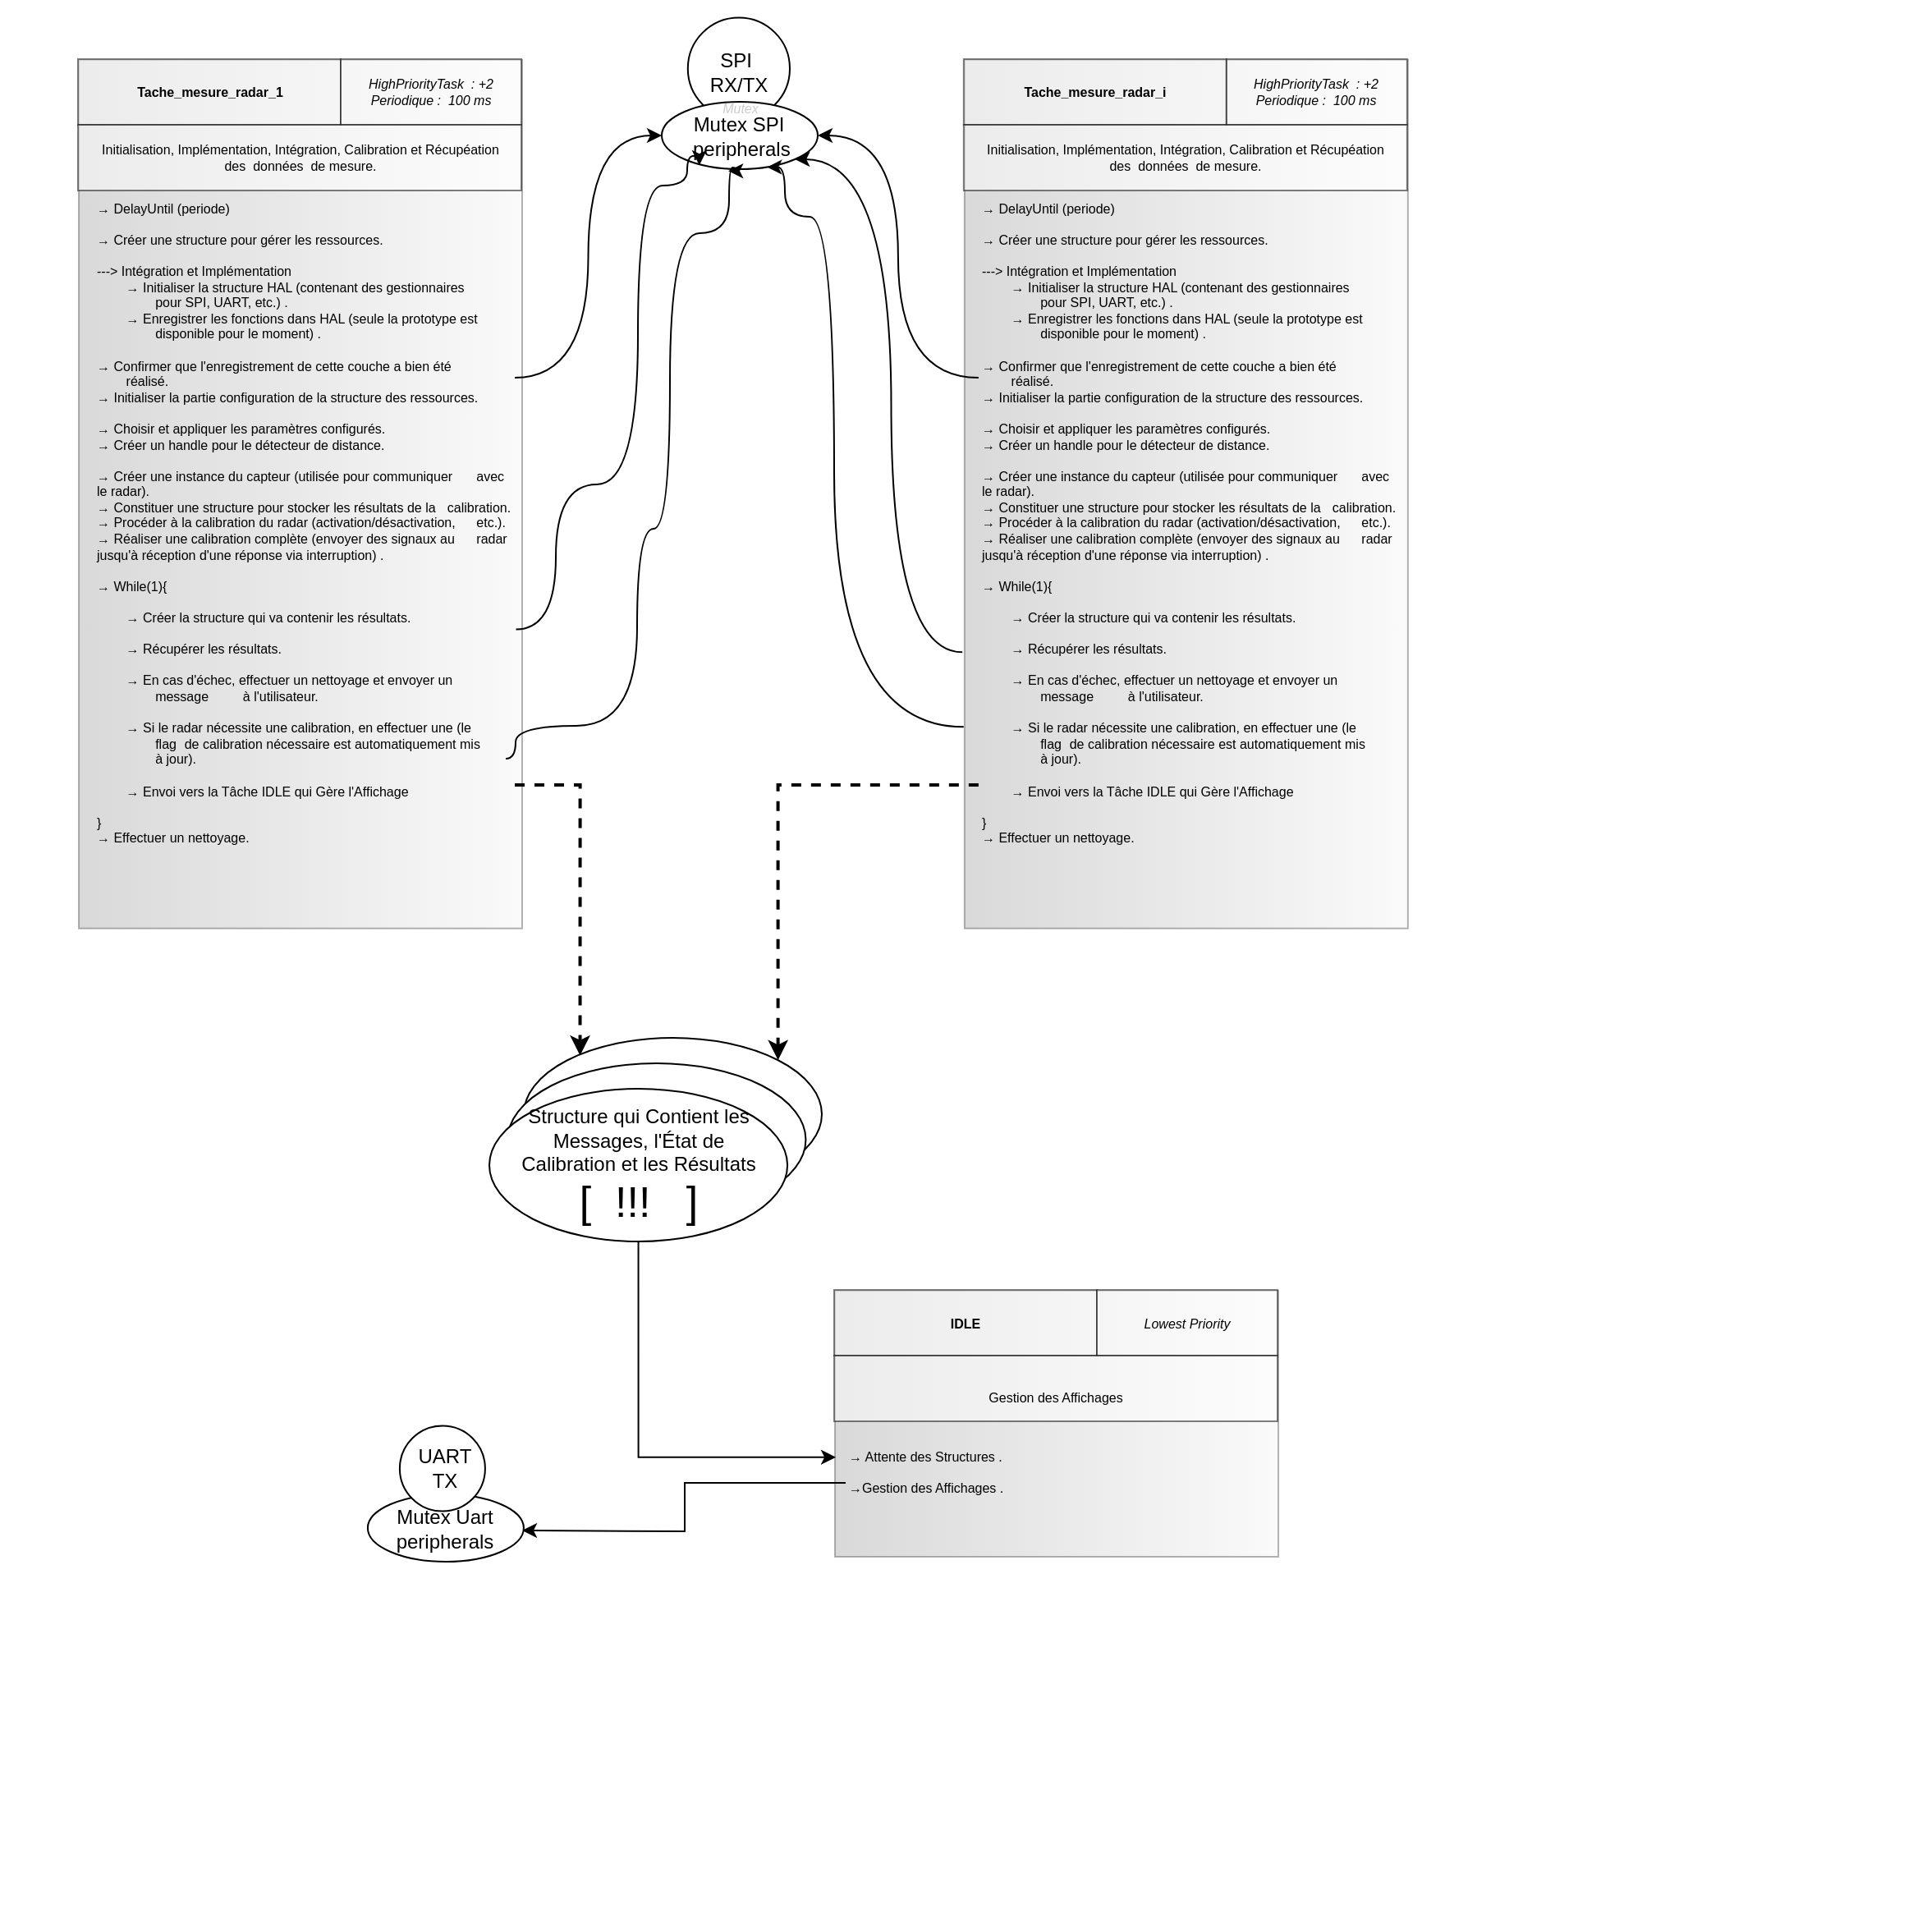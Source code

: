<mxfile version="24.7.5">
  <diagram name="Page-1" id="2NbImr3bmwWMpWcEoAiC">
    <mxGraphModel dx="1229" dy="648" grid="1" gridSize="10" guides="1" tooltips="1" connect="1" arrows="1" fold="1" page="1" pageScale="1" pageWidth="850" pageHeight="1100" math="0" shadow="0">
      <root>
        <mxCell id="0" />
        <mxCell id="1" parent="0" />
        <mxCell id="pB4lNLq1GXLPRWGLW8nv-1" value="" style="group;align=left;fontSize=8;fontColor=#000000;opacity=50;" vertex="1" connectable="0" parent="1">
          <mxGeometry x="262.5" y="134" width="1169" height="1139.5" as="geometry" />
        </mxCell>
        <mxCell id="pB4lNLq1GXLPRWGLW8nv-2" value="" style="rounded=0;whiteSpace=wrap;html=1;rotation=90;fontSize=8;opacity=50;fillColor=#f5f5f5;gradientColor=#b3b3b3;strokeColor=#666666;" vertex="1" parent="pB4lNLq1GXLPRWGLW8nv-1">
          <mxGeometry x="-81.93" y="129.93" width="528.87" height="270" as="geometry" />
        </mxCell>
        <mxCell id="pB4lNLq1GXLPRWGLW8nv-3" value="" style="rounded=0;whiteSpace=wrap;html=1;fontSize=8;fontColor=#000000;opacity=50;" vertex="1" parent="pB4lNLq1GXLPRWGLW8nv-1">
          <mxGeometry x="47" width="160" height="40" as="geometry" />
        </mxCell>
        <mxCell id="pB4lNLq1GXLPRWGLW8nv-4" value="" style="rounded=0;whiteSpace=wrap;html=1;fontSize=8;fontColor=#000000;opacity=50;" vertex="1" parent="pB4lNLq1GXLPRWGLW8nv-1">
          <mxGeometry x="207" width="110" height="40" as="geometry" />
        </mxCell>
        <mxCell id="pB4lNLq1GXLPRWGLW8nv-5" value="" style="rounded=0;whiteSpace=wrap;html=1;fontSize=8;fontColor=#000000;opacity=50;" vertex="1" parent="pB4lNLq1GXLPRWGLW8nv-1">
          <mxGeometry x="47" y="40" width="270" height="40" as="geometry" />
        </mxCell>
        <mxCell id="pB4lNLq1GXLPRWGLW8nv-6" value="Tache_mesure_radar_1" style="text;html=1;strokeColor=none;fillColor=none;align=center;verticalAlign=middle;whiteSpace=wrap;rounded=0;fontStyle=1;fontSize=8;fontColor=#000000;opacity=50;" vertex="1" parent="pB4lNLq1GXLPRWGLW8nv-1">
          <mxGeometry x="57" y="10" width="140" height="20" as="geometry" />
        </mxCell>
        <mxCell id="pB4lNLq1GXLPRWGLW8nv-7" value="Initialisation, Implémentation, Intégration, Calibration et Récupéation des&amp;nbsp; données&amp;nbsp; de mesure." style="text;html=1;strokeColor=none;fillColor=none;align=center;verticalAlign=middle;whiteSpace=wrap;rounded=0;fontSize=8;fontColor=#000000;opacity=50;" vertex="1" parent="pB4lNLq1GXLPRWGLW8nv-1">
          <mxGeometry x="57" y="50" width="250" height="20" as="geometry" />
        </mxCell>
        <mxCell id="pB4lNLq1GXLPRWGLW8nv-8" value="&lt;br&gt;&lt;div&gt;→ DelayUntil (periode)&lt;/div&gt;&lt;div&gt;&lt;br&gt;&lt;/div&gt;→ Créer une structure pour gérer les ressources.&amp;nbsp; &lt;br&gt;&lt;br&gt;---&amp;gt; Intégration et Implémentation&amp;nbsp;&amp;nbsp; &lt;br&gt;&lt;span style=&quot;white-space: pre;&quot;&gt;&#x9;&lt;/span&gt;→ Initialiser la structure HAL (contenant des gestionnaires &lt;span style=&quot;white-space: pre;&quot;&gt;&#x9;&lt;/span&gt;&lt;span style=&quot;white-space: pre;&quot;&gt;&#x9;&lt;/span&gt;pour SPI, UART, etc.) . &lt;br&gt;&lt;span style=&quot;white-space: pre;&quot;&gt;&#x9;&lt;/span&gt;→ Enregistrer les fonctions dans HAL (seule la prototype est &lt;span style=&quot;white-space: pre;&quot;&gt;&#x9;&lt;/span&gt;&lt;span style=&quot;white-space: pre;&quot;&gt;&#x9;&lt;/span&gt;disponible pour le moment) . &lt;br&gt;&lt;br&gt;→ Confirmer que l&#39;enregistrement de cette couche a bien été &lt;span style=&quot;white-space: pre;&quot;&gt;&#x9;&lt;/span&gt;réalisé.&lt;br&gt;→ Initialiser la partie configuration de la structure des ressources.&amp;nbsp; &lt;br&gt;&lt;br&gt;→ Choisir et appliquer les paramètres configurés.&amp;nbsp; &lt;br&gt;→ Créer un handle pour le détecteur de distance.&amp;nbsp; &lt;br&gt;&lt;br&gt;→ Créer une instance du capteur (utilisée pour communiquer &lt;span style=&quot;white-space: pre;&quot;&gt;&#x9;&lt;/span&gt;avec le radar).&amp;nbsp; &lt;br&gt;→ Constituer une structure pour stocker les résultats de la &lt;span style=&quot;white-space: pre;&quot;&gt;&#x9;&lt;/span&gt;calibration.&amp;nbsp; &lt;br&gt;→ Procéder à la calibration du radar (activation/désactivation, &lt;span style=&quot;white-space: pre;&quot;&gt;&#x9;&lt;/span&gt;etc.).&amp;nbsp; &lt;br&gt;&lt;div&gt;→ Réaliser une calibration complète (envoyer des signaux au &lt;span style=&quot;white-space: pre;&quot;&gt;&#x9;&lt;/span&gt;radar jusqu&#39;à réception d&#39;une réponse via interruption) .&amp;nbsp;&lt;/div&gt;&lt;div&gt;&lt;br&gt;&lt;/div&gt;&lt;div&gt;→ While(1){&lt;br&gt;&lt;div&gt;&lt;br&gt;&lt;/div&gt;&lt;span style=&quot;white-space: pre;&quot;&gt;&#x9;&lt;/span&gt;→ Créer la structure qui va contenir les résultats.&lt;br&gt;&lt;br&gt;&lt;span style=&quot;white-space: pre;&quot;&gt;&#x9;&lt;/span&gt;→ Récupérer les résultats.&lt;br&gt;&lt;br&gt;&lt;span style=&quot;white-space: pre;&quot;&gt;&#x9;&lt;/span&gt;→ En cas d&#39;échec, effectuer un nettoyage et envoyer un &lt;span style=&quot;white-space: pre;&quot;&gt;&#x9;&lt;/span&gt;&lt;span style=&quot;white-space: pre;&quot;&gt;&#x9;&lt;/span&gt;message &lt;span style=&quot;white-space: pre;&quot;&gt;&#x9;&lt;/span&gt;à l&#39;utilisateur.&lt;br&gt;&lt;br&gt;&lt;span style=&quot;white-space: pre;&quot;&gt;&#x9;&lt;/span&gt;→ Si le radar nécessite une calibration, en effectuer une (le &lt;span style=&quot;white-space: pre;&quot;&gt;&#x9;&lt;/span&gt;&lt;span style=&quot;white-space: pre;&quot;&gt;&#x9;&lt;/span&gt;flag &lt;span style=&quot;white-space: pre;&quot;&gt;&#x9;&lt;/span&gt;de calibration nécessaire est automatiquement mis &lt;span style=&quot;white-space: pre;&quot;&gt;&#x9;&lt;/span&gt;&lt;span style=&quot;white-space: pre;&quot;&gt;&#x9;&lt;/span&gt;à jour).&lt;br&gt;&lt;br&gt;&lt;span style=&quot;white-space: pre;&quot;&gt;&#x9;&lt;/span&gt;→ Envoi vers la Tâche IDLE qui Gère l&#39;Affichage&lt;/div&gt;&lt;div&gt;&lt;br&gt;&lt;/div&gt;&lt;div&gt;}&lt;br&gt;&lt;/div&gt;&lt;div&gt;→ Effectuer un nettoyage. &lt;br&gt;&lt;/div&gt;&lt;div&gt;&lt;br&gt;&lt;/div&gt;" style="text;html=1;strokeColor=none;fillColor=none;align=left;verticalAlign=top;whiteSpace=wrap;rounded=0;fontSize=8;fontColor=#000000;opacity=50;" vertex="1" parent="pB4lNLq1GXLPRWGLW8nv-1">
          <mxGeometry x="56" y="70" width="257" height="496" as="geometry" />
        </mxCell>
        <mxCell id="pB4lNLq1GXLPRWGLW8nv-9" value="&lt;div&gt;HighPriorityTask&amp;nbsp; : +2&lt;/div&gt;&lt;div&gt;Periodique :&amp;nbsp; 100 ms &lt;br&gt;&lt;/div&gt;" style="text;html=1;strokeColor=none;fillColor=none;align=center;verticalAlign=middle;whiteSpace=wrap;rounded=0;fontStyle=2;fontSize=8;fontColor=#000000;opacity=50;" vertex="1" parent="pB4lNLq1GXLPRWGLW8nv-1">
          <mxGeometry x="219.5" y="10" width="85" height="20" as="geometry" />
        </mxCell>
        <mxCell id="pB4lNLq1GXLPRWGLW8nv-48" value="" style="rounded=0;whiteSpace=wrap;html=1;rotation=90;fontSize=8;opacity=50;fillColor=#f5f5f5;gradientColor=#b3b3b3;strokeColor=#666666;" vertex="1" parent="pB4lNLq1GXLPRWGLW8nv-1">
          <mxGeometry x="457.5" y="129.93" width="528.87" height="270" as="geometry" />
        </mxCell>
        <mxCell id="pB4lNLq1GXLPRWGLW8nv-49" value="" style="rounded=0;whiteSpace=wrap;html=1;fontSize=8;fontColor=#000000;opacity=50;" vertex="1" parent="pB4lNLq1GXLPRWGLW8nv-1">
          <mxGeometry x="586.43" width="160" height="40" as="geometry" />
        </mxCell>
        <mxCell id="pB4lNLq1GXLPRWGLW8nv-50" value="" style="rounded=0;whiteSpace=wrap;html=1;fontSize=8;fontColor=#000000;opacity=50;" vertex="1" parent="pB4lNLq1GXLPRWGLW8nv-1">
          <mxGeometry x="746.43" width="110" height="40" as="geometry" />
        </mxCell>
        <mxCell id="pB4lNLq1GXLPRWGLW8nv-51" value="" style="rounded=0;whiteSpace=wrap;html=1;fontSize=8;fontColor=#000000;opacity=50;" vertex="1" parent="pB4lNLq1GXLPRWGLW8nv-1">
          <mxGeometry x="586.43" y="40" width="270" height="40" as="geometry" />
        </mxCell>
        <mxCell id="pB4lNLq1GXLPRWGLW8nv-52" value="Tache_mesure_radar_i" style="text;html=1;strokeColor=none;fillColor=none;align=center;verticalAlign=middle;whiteSpace=wrap;rounded=0;fontStyle=1;fontSize=8;fontColor=#000000;opacity=50;" vertex="1" parent="pB4lNLq1GXLPRWGLW8nv-1">
          <mxGeometry x="596.43" y="10" width="140" height="20" as="geometry" />
        </mxCell>
        <mxCell id="pB4lNLq1GXLPRWGLW8nv-53" value="Initialisation, Implémentation, Intégration, Calibration et Récupéation des&amp;nbsp; données&amp;nbsp; de mesure." style="text;html=1;strokeColor=none;fillColor=none;align=center;verticalAlign=middle;whiteSpace=wrap;rounded=0;fontSize=8;fontColor=#000000;opacity=50;" vertex="1" parent="pB4lNLq1GXLPRWGLW8nv-1">
          <mxGeometry x="596.43" y="50" width="250" height="20" as="geometry" />
        </mxCell>
        <mxCell id="pB4lNLq1GXLPRWGLW8nv-69" style="edgeStyle=orthogonalEdgeStyle;rounded=0;orthogonalLoop=1;jettySize=auto;html=1;exitX=0;exitY=0.75;exitDx=0;exitDy=0;entryX=1;entryY=0;entryDx=0;entryDy=0;dashed=1;strokeWidth=2;" edge="1" parent="pB4lNLq1GXLPRWGLW8nv-1" source="pB4lNLq1GXLPRWGLW8nv-54" target="pB4lNLq1GXLPRWGLW8nv-62">
          <mxGeometry relative="1" as="geometry" />
        </mxCell>
        <mxCell id="pB4lNLq1GXLPRWGLW8nv-54" value="&lt;br&gt;&lt;div&gt;→ DelayUntil (periode)&lt;/div&gt;&lt;div&gt;&lt;br&gt;&lt;/div&gt;→ Créer une structure pour gérer les ressources.&amp;nbsp; &lt;br&gt;&lt;br&gt;---&amp;gt; Intégration et Implémentation&amp;nbsp;&amp;nbsp; &lt;br&gt;&lt;span style=&quot;white-space: pre;&quot;&gt;&#x9;&lt;/span&gt;→ Initialiser la structure HAL (contenant des gestionnaires &lt;span style=&quot;white-space: pre;&quot;&gt;&#x9;&lt;/span&gt;&lt;span style=&quot;white-space: pre;&quot;&gt;&#x9;&lt;/span&gt;pour SPI, UART, etc.) . &lt;br&gt;&lt;span style=&quot;white-space: pre;&quot;&gt;&#x9;&lt;/span&gt;→ Enregistrer les fonctions dans HAL (seule la prototype est &lt;span style=&quot;white-space: pre;&quot;&gt;&#x9;&lt;/span&gt;&lt;span style=&quot;white-space: pre;&quot;&gt;&#x9;&lt;/span&gt;disponible pour le moment) . &lt;br&gt;&lt;br&gt;→ Confirmer que l&#39;enregistrement de cette couche a bien été &lt;span style=&quot;white-space: pre;&quot;&gt;&#x9;&lt;/span&gt;réalisé.&lt;br&gt;→ Initialiser la partie configuration de la structure des ressources.&amp;nbsp; &lt;br&gt;&lt;br&gt;→ Choisir et appliquer les paramètres configurés.&amp;nbsp; &lt;br&gt;→ Créer un handle pour le détecteur de distance.&amp;nbsp; &lt;br&gt;&lt;br&gt;→ Créer une instance du capteur (utilisée pour communiquer &lt;span style=&quot;white-space: pre;&quot;&gt;&#x9;&lt;/span&gt;avec le radar).&amp;nbsp; &lt;br&gt;→ Constituer une structure pour stocker les résultats de la &lt;span style=&quot;white-space: pre;&quot;&gt;&#x9;&lt;/span&gt;calibration.&amp;nbsp; &lt;br&gt;→ Procéder à la calibration du radar (activation/désactivation, &lt;span style=&quot;white-space: pre;&quot;&gt;&#x9;&lt;/span&gt;etc.).&amp;nbsp; &lt;br&gt;&lt;div&gt;→ Réaliser une calibration complète (envoyer des signaux au &lt;span style=&quot;white-space: pre;&quot;&gt;&#x9;&lt;/span&gt;radar jusqu&#39;à réception d&#39;une réponse via interruption) .&amp;nbsp;&lt;/div&gt;&lt;div&gt;&lt;br&gt;&lt;/div&gt;&lt;div&gt;→ While(1){&lt;br&gt;&lt;div&gt;&lt;br&gt;&lt;/div&gt;&lt;span style=&quot;white-space: pre;&quot;&gt;&#x9;&lt;/span&gt;→ Créer la structure qui va contenir les résultats.&lt;br&gt;&lt;br&gt;&lt;span style=&quot;white-space: pre;&quot;&gt;&#x9;&lt;/span&gt;→ Récupérer les résultats.&lt;br&gt;&lt;br&gt;&lt;span style=&quot;white-space: pre;&quot;&gt;&#x9;&lt;/span&gt;→ En cas d&#39;échec, effectuer un nettoyage et envoyer un &lt;span style=&quot;white-space: pre;&quot;&gt;&#x9;&lt;/span&gt;&lt;span style=&quot;white-space: pre;&quot;&gt;&#x9;&lt;/span&gt;message &lt;span style=&quot;white-space: pre;&quot;&gt;&#x9;&lt;/span&gt;à l&#39;utilisateur.&lt;br&gt;&lt;br&gt;&lt;span style=&quot;white-space: pre;&quot;&gt;&#x9;&lt;/span&gt;→ Si le radar nécessite une calibration, en effectuer une (le &lt;span style=&quot;white-space: pre;&quot;&gt;&#x9;&lt;/span&gt;&lt;span style=&quot;white-space: pre;&quot;&gt;&#x9;&lt;/span&gt;flag &lt;span style=&quot;white-space: pre;&quot;&gt;&#x9;&lt;/span&gt;de calibration nécessaire est automatiquement mis &lt;span style=&quot;white-space: pre;&quot;&gt;&#x9;&lt;/span&gt;&lt;span style=&quot;white-space: pre;&quot;&gt;&#x9;&lt;/span&gt;à jour).&lt;br&gt;&lt;br&gt;&lt;span style=&quot;white-space: pre;&quot;&gt;&#x9;&lt;/span&gt;→ Envoi vers la Tâche IDLE qui Gère l&#39;Affichage&lt;/div&gt;&lt;div&gt;&lt;br&gt;&lt;/div&gt;&lt;div&gt;}&lt;br&gt;&lt;/div&gt;&lt;div&gt;→ Effectuer un nettoyage. &lt;br&gt;&lt;/div&gt;&lt;div&gt;&lt;br&gt;&lt;/div&gt;" style="text;html=1;strokeColor=none;fillColor=none;align=left;verticalAlign=top;whiteSpace=wrap;rounded=0;fontSize=8;fontColor=#000000;opacity=50;" vertex="1" parent="pB4lNLq1GXLPRWGLW8nv-1">
          <mxGeometry x="595.43" y="70" width="257" height="496" as="geometry" />
        </mxCell>
        <mxCell id="pB4lNLq1GXLPRWGLW8nv-55" value="&lt;div&gt;HighPriorityTask&amp;nbsp; : +2&lt;/div&gt;&lt;div&gt;Periodique :&amp;nbsp; 100 ms &lt;br&gt;&lt;/div&gt;" style="text;html=1;strokeColor=none;fillColor=none;align=center;verticalAlign=middle;whiteSpace=wrap;rounded=0;fontStyle=2;fontSize=8;fontColor=#000000;opacity=50;" vertex="1" parent="pB4lNLq1GXLPRWGLW8nv-1">
          <mxGeometry x="758.93" y="10" width="85" height="20" as="geometry" />
        </mxCell>
        <mxCell id="pB4lNLq1GXLPRWGLW8nv-60" value="" style="group" vertex="1" connectable="0" parent="pB4lNLq1GXLPRWGLW8nv-1">
          <mxGeometry x="297.5" y="596" width="202.5" height="124" as="geometry" />
        </mxCell>
        <mxCell id="pB4lNLq1GXLPRWGLW8nv-61" value="" style="group" vertex="1" connectable="0" parent="pB4lNLq1GXLPRWGLW8nv-60">
          <mxGeometry x="20.948" width="181.552" height="93" as="geometry" />
        </mxCell>
        <mxCell id="pB4lNLq1GXLPRWGLW8nv-62" value="" style="ellipse;whiteSpace=wrap;html=1;align=left;" vertex="1" parent="pB4lNLq1GXLPRWGLW8nv-61">
          <mxGeometry width="181.552" height="93" as="geometry" />
        </mxCell>
        <mxCell id="pB4lNLq1GXLPRWGLW8nv-63" value="" style="group" vertex="1" connectable="0" parent="pB4lNLq1GXLPRWGLW8nv-60">
          <mxGeometry x="11.172" y="15.5" width="181.552" height="93" as="geometry" />
        </mxCell>
        <mxCell id="pB4lNLq1GXLPRWGLW8nv-64" value="" style="ellipse;whiteSpace=wrap;html=1;align=left;" vertex="1" parent="pB4lNLq1GXLPRWGLW8nv-63">
          <mxGeometry width="181.552" height="93" as="geometry" />
        </mxCell>
        <mxCell id="pB4lNLq1GXLPRWGLW8nv-65" value="" style="group" vertex="1" connectable="0" parent="pB4lNLq1GXLPRWGLW8nv-60">
          <mxGeometry y="31.0" width="181.552" height="93" as="geometry" />
        </mxCell>
        <mxCell id="pB4lNLq1GXLPRWGLW8nv-66" value="" style="ellipse;whiteSpace=wrap;html=1;align=left;" vertex="1" parent="pB4lNLq1GXLPRWGLW8nv-65">
          <mxGeometry width="181.552" height="93" as="geometry" />
        </mxCell>
        <mxCell id="pB4lNLq1GXLPRWGLW8nv-67" value="&lt;div&gt;Structure qui Contient les Messages, l&#39;État de Calibration et les Résultats&lt;/div&gt;&lt;div&gt;&lt;font style=&quot;font-size: 26px;&quot;&gt;[&amp;nbsp; !!!&amp;nbsp;&amp;nbsp; ]&lt;/font&gt;&lt;/div&gt;" style="text;html=1;strokeColor=none;fillColor=none;align=center;verticalAlign=middle;whiteSpace=wrap;rounded=0;" vertex="1" parent="pB4lNLq1GXLPRWGLW8nv-65">
          <mxGeometry x="13.966" y="31.0" width="153.621" height="31.0" as="geometry" />
        </mxCell>
        <mxCell id="pB4lNLq1GXLPRWGLW8nv-68" style="edgeStyle=orthogonalEdgeStyle;rounded=0;orthogonalLoop=1;jettySize=auto;html=1;exitX=1;exitY=0.75;exitDx=0;exitDy=0;entryX=0.189;entryY=0.116;entryDx=0;entryDy=0;entryPerimeter=0;dashed=1;strokeWidth=2;" edge="1" parent="pB4lNLq1GXLPRWGLW8nv-1" source="pB4lNLq1GXLPRWGLW8nv-8" target="pB4lNLq1GXLPRWGLW8nv-62">
          <mxGeometry relative="1" as="geometry" />
        </mxCell>
        <mxCell id="pB4lNLq1GXLPRWGLW8nv-12" value="" style="rounded=0;whiteSpace=wrap;html=1;rotation=90;fontSize=8;opacity=50;fillColor=#f5f5f5;strokeColor=#666666;gradientColor=#b3b3b3;" vertex="1" parent="pB4lNLq1GXLPRWGLW8nv-1">
          <mxGeometry x="562" y="696" width="162" height="270" as="geometry" />
        </mxCell>
        <mxCell id="pB4lNLq1GXLPRWGLW8nv-13" value="" style="rounded=0;whiteSpace=wrap;html=1;fontSize=8;fontColor=#000000;opacity=50;" vertex="1" parent="pB4lNLq1GXLPRWGLW8nv-1">
          <mxGeometry x="507.5" y="749.5" width="160" height="40" as="geometry" />
        </mxCell>
        <mxCell id="pB4lNLq1GXLPRWGLW8nv-14" value="" style="rounded=0;whiteSpace=wrap;html=1;fontSize=8;fontColor=#000000;opacity=50;" vertex="1" parent="pB4lNLq1GXLPRWGLW8nv-1">
          <mxGeometry x="667.5" y="749.5" width="110" height="40" as="geometry" />
        </mxCell>
        <mxCell id="pB4lNLq1GXLPRWGLW8nv-15" value="" style="rounded=0;whiteSpace=wrap;html=1;fontSize=8;fontColor=#000000;opacity=50;" vertex="1" parent="pB4lNLq1GXLPRWGLW8nv-1">
          <mxGeometry x="507.5" y="789.5" width="270" height="40" as="geometry" />
        </mxCell>
        <mxCell id="pB4lNLq1GXLPRWGLW8nv-16" value="IDLE" style="text;html=1;strokeColor=none;fillColor=none;align=center;verticalAlign=middle;whiteSpace=wrap;rounded=0;fontStyle=1;fontSize=8;fontColor=#000000;opacity=50;" vertex="1" parent="pB4lNLq1GXLPRWGLW8nv-1">
          <mxGeometry x="517.5" y="759.5" width="140" height="20" as="geometry" />
        </mxCell>
        <mxCell id="pB4lNLq1GXLPRWGLW8nv-17" value="Lowest Priority" style="text;html=1;strokeColor=none;fillColor=none;align=center;verticalAlign=middle;whiteSpace=wrap;rounded=0;fontStyle=2;fontSize=8;fontColor=#000000;opacity=50;" vertex="1" parent="pB4lNLq1GXLPRWGLW8nv-1">
          <mxGeometry x="677.5" y="759.5" width="90" height="20" as="geometry" />
        </mxCell>
        <mxCell id="pB4lNLq1GXLPRWGLW8nv-18" value="&lt;br&gt;Gestion des Affichages " style="text;html=1;strokeColor=none;fillColor=none;align=center;verticalAlign=middle;whiteSpace=wrap;rounded=0;fontSize=8;fontColor=#000000;opacity=50;" vertex="1" parent="pB4lNLq1GXLPRWGLW8nv-1">
          <mxGeometry x="517.5" y="799.5" width="250" height="20" as="geometry" />
        </mxCell>
        <mxCell id="pB4lNLq1GXLPRWGLW8nv-70" style="edgeStyle=orthogonalEdgeStyle;rounded=0;orthogonalLoop=1;jettySize=auto;html=1;exitX=0.5;exitY=1;exitDx=0;exitDy=0;entryX=0.626;entryY=0.998;entryDx=0;entryDy=0;entryPerimeter=0;" edge="1" parent="pB4lNLq1GXLPRWGLW8nv-1" source="pB4lNLq1GXLPRWGLW8nv-66" target="pB4lNLq1GXLPRWGLW8nv-12">
          <mxGeometry relative="1" as="geometry" />
        </mxCell>
        <mxCell id="pB4lNLq1GXLPRWGLW8nv-11" value="" style="group;align=left;fontSize=8;fontColor=#000000;opacity=50;" vertex="1" connectable="0" parent="pB4lNLq1GXLPRWGLW8nv-1">
          <mxGeometry x="457.5" y="749.5" width="362" height="350" as="geometry" />
        </mxCell>
        <mxCell id="pB4lNLq1GXLPRWGLW8nv-72" style="edgeStyle=orthogonalEdgeStyle;rounded=0;orthogonalLoop=1;jettySize=auto;html=1;exitX=0;exitY=0.25;exitDx=0;exitDy=0;" edge="1" parent="pB4lNLq1GXLPRWGLW8nv-11" source="pB4lNLq1GXLPRWGLW8nv-19">
          <mxGeometry relative="1" as="geometry">
            <mxPoint x="-140" y="146.5" as="targetPoint" />
          </mxGeometry>
        </mxCell>
        <mxCell id="pB4lNLq1GXLPRWGLW8nv-19" value="&lt;div&gt;→ Attente des Structures .&lt;/div&gt;&lt;div&gt;&lt;br&gt;&lt;/div&gt;&lt;div&gt;→Gestion des Affichages .&lt;br&gt;&lt;div&gt;&lt;br&gt;&lt;br&gt;&lt;/div&gt;&lt;/div&gt;" style="text;html=1;strokeColor=none;fillColor=none;align=left;verticalAlign=top;whiteSpace=wrap;rounded=0;fontSize=8;fontColor=#000000;opacity=50;" vertex="1" parent="pB4lNLq1GXLPRWGLW8nv-11">
          <mxGeometry x="57" y="90" width="250" height="110" as="geometry" />
        </mxCell>
        <mxCell id="pB4lNLq1GXLPRWGLW8nv-20" value="" style="group" vertex="1" connectable="0" parent="1">
          <mxGeometry x="671" y="98" width="72" height="78" as="geometry" />
        </mxCell>
        <mxCell id="pB4lNLq1GXLPRWGLW8nv-21" value="" style="ellipse;whiteSpace=wrap;html=1;aspect=fixed;align=left;" vertex="1" parent="pB4lNLq1GXLPRWGLW8nv-20">
          <mxGeometry x="9.9" y="10.725" width="62.1" height="62.1" as="geometry" />
        </mxCell>
        <mxCell id="pB4lNLq1GXLPRWGLW8nv-22" value="SPI&amp;nbsp; RX/TX " style="text;html=1;strokeColor=none;fillColor=none;align=center;verticalAlign=middle;whiteSpace=wrap;rounded=0;" vertex="1" parent="pB4lNLq1GXLPRWGLW8nv-20">
          <mxGeometry x="13.95" y="24.863" width="54" height="39" as="geometry" />
        </mxCell>
        <mxCell id="pB4lNLq1GXLPRWGLW8nv-23" value="" style="group" vertex="1" connectable="0" parent="1">
          <mxGeometry x="485.95" y="1008" width="95" height="41" as="geometry" />
        </mxCell>
        <mxCell id="pB4lNLq1GXLPRWGLW8nv-24" value="" style="group" vertex="1" connectable="0" parent="pB4lNLq1GXLPRWGLW8nv-23">
          <mxGeometry width="95" height="41" as="geometry" />
        </mxCell>
        <mxCell id="pB4lNLq1GXLPRWGLW8nv-25" value="" style="ellipse;whiteSpace=wrap;html=1;align=left;" vertex="1" parent="pB4lNLq1GXLPRWGLW8nv-24">
          <mxGeometry width="95" height="41" as="geometry" />
        </mxCell>
        <mxCell id="pB4lNLq1GXLPRWGLW8nv-26" value="Mutex Uart peripherals " style="text;html=1;strokeColor=none;fillColor=none;align=center;verticalAlign=middle;whiteSpace=wrap;rounded=0;" vertex="1" parent="pB4lNLq1GXLPRWGLW8nv-24">
          <mxGeometry x="7.308" y="13.667" width="80.385" height="13.667" as="geometry" />
        </mxCell>
        <mxCell id="pB4lNLq1GXLPRWGLW8nv-27" value="&lt;font style=&quot;font-size: 8px&quot; color=&quot;#cccccc&quot;&gt;&lt;i&gt;Mutex&lt;/i&gt;&lt;/font&gt;" style="text;html=1;strokeColor=none;fillColor=none;align=center;verticalAlign=middle;whiteSpace=wrap;rounded=0;dropTarget=0;connectable=0;" vertex="1" parent="pB4lNLq1GXLPRWGLW8nv-24">
          <mxGeometry x="25.577" y="-3.417" width="43.846" height="13.667" as="geometry" />
        </mxCell>
        <mxCell id="pB4lNLq1GXLPRWGLW8nv-28" value="" style="group" vertex="1" connectable="0" parent="pB4lNLq1GXLPRWGLW8nv-24">
          <mxGeometry x="19.5" y="-41.75" width="56" height="52" as="geometry" />
        </mxCell>
        <mxCell id="pB4lNLq1GXLPRWGLW8nv-29" value="" style="ellipse;whiteSpace=wrap;html=1;aspect=fixed;align=left;" vertex="1" parent="pB4lNLq1GXLPRWGLW8nv-28">
          <mxGeometry width="52" height="52" as="geometry" />
        </mxCell>
        <mxCell id="pB4lNLq1GXLPRWGLW8nv-30" value="&lt;div&gt;UART&lt;/div&gt;&lt;div&gt;TX&lt;br&gt;&lt;/div&gt;" style="text;html=1;strokeColor=none;fillColor=none;align=center;verticalAlign=middle;whiteSpace=wrap;rounded=0;" vertex="1" parent="pB4lNLq1GXLPRWGLW8nv-28">
          <mxGeometry x="7" y="13" width="42" height="26" as="geometry" />
        </mxCell>
        <mxCell id="pB4lNLq1GXLPRWGLW8nv-31" value="" style="group" vertex="1" connectable="0" parent="1">
          <mxGeometry x="665" y="160" width="95" height="41" as="geometry" />
        </mxCell>
        <mxCell id="pB4lNLq1GXLPRWGLW8nv-32" value="" style="group" vertex="1" connectable="0" parent="pB4lNLq1GXLPRWGLW8nv-31">
          <mxGeometry width="95" height="41" as="geometry" />
        </mxCell>
        <mxCell id="pB4lNLq1GXLPRWGLW8nv-33" value="" style="ellipse;whiteSpace=wrap;html=1;align=left;" vertex="1" parent="pB4lNLq1GXLPRWGLW8nv-32">
          <mxGeometry width="95" height="41" as="geometry" />
        </mxCell>
        <mxCell id="pB4lNLq1GXLPRWGLW8nv-34" value="&lt;div&gt;Mutex SPI&lt;/div&gt;&lt;div&gt;&amp;nbsp;peripherals &lt;/div&gt;" style="text;html=1;strokeColor=none;fillColor=none;align=center;verticalAlign=middle;whiteSpace=wrap;rounded=0;" vertex="1" parent="pB4lNLq1GXLPRWGLW8nv-32">
          <mxGeometry x="7.308" y="13.667" width="80.385" height="13.667" as="geometry" />
        </mxCell>
        <mxCell id="pB4lNLq1GXLPRWGLW8nv-35" value="&lt;font style=&quot;font-size: 8px&quot; color=&quot;#cccccc&quot;&gt;&lt;i&gt;Mutex&lt;/i&gt;&lt;/font&gt;" style="text;html=1;strokeColor=none;fillColor=none;align=center;verticalAlign=middle;whiteSpace=wrap;rounded=0;dropTarget=0;connectable=0;" vertex="1" parent="pB4lNLq1GXLPRWGLW8nv-32">
          <mxGeometry x="25.577" y="-3.417" width="43.846" height="13.667" as="geometry" />
        </mxCell>
        <mxCell id="pB4lNLq1GXLPRWGLW8nv-36" style="edgeStyle=orthogonalEdgeStyle;rounded=0;orthogonalLoop=1;jettySize=auto;html=1;exitX=1;exitY=0.25;exitDx=0;exitDy=0;entryX=0;entryY=0.5;entryDx=0;entryDy=0;curved=1;" edge="1" parent="1" source="pB4lNLq1GXLPRWGLW8nv-8" target="pB4lNLq1GXLPRWGLW8nv-33">
          <mxGeometry relative="1" as="geometry" />
        </mxCell>
        <mxCell id="pB4lNLq1GXLPRWGLW8nv-40" style="edgeStyle=orthogonalEdgeStyle;rounded=0;orthogonalLoop=1;jettySize=auto;html=1;curved=1;entryX=0.427;entryY=1.027;entryDx=0;entryDy=0;entryPerimeter=0;" edge="1" parent="1" target="pB4lNLq1GXLPRWGLW8nv-33">
          <mxGeometry relative="1" as="geometry">
            <mxPoint x="707.478" y="207.913" as="targetPoint" />
            <Array as="points">
              <mxPoint x="576" y="560" />
              <mxPoint x="576" y="540" />
              <mxPoint x="650" y="540" />
              <mxPoint x="650" y="420" />
              <mxPoint x="670" y="420" />
              <mxPoint x="670" y="240" />
              <mxPoint x="706" y="240" />
              <mxPoint x="706" y="200" />
              <mxPoint x="710" y="200" />
              <mxPoint x="710" y="202" />
            </Array>
            <mxPoint x="570" y="560" as="sourcePoint" />
          </mxGeometry>
        </mxCell>
        <mxCell id="pB4lNLq1GXLPRWGLW8nv-57" style="edgeStyle=orthogonalEdgeStyle;rounded=0;orthogonalLoop=1;jettySize=auto;html=1;exitX=0;exitY=0.25;exitDx=0;exitDy=0;entryX=1;entryY=0.5;entryDx=0;entryDy=0;curved=1;" edge="1" parent="1" source="pB4lNLq1GXLPRWGLW8nv-54" target="pB4lNLq1GXLPRWGLW8nv-33">
          <mxGeometry relative="1" as="geometry" />
        </mxCell>
        <mxCell id="pB4lNLq1GXLPRWGLW8nv-58" style="edgeStyle=orthogonalEdgeStyle;rounded=0;orthogonalLoop=1;jettySize=auto;html=1;exitX=0.682;exitY=1.005;exitDx=0;exitDy=0;entryX=1;entryY=1;entryDx=0;entryDy=0;curved=1;exitPerimeter=0;" edge="1" parent="1" source="pB4lNLq1GXLPRWGLW8nv-48" target="pB4lNLq1GXLPRWGLW8nv-33">
          <mxGeometry relative="1" as="geometry" />
        </mxCell>
        <mxCell id="pB4lNLq1GXLPRWGLW8nv-59" style="edgeStyle=orthogonalEdgeStyle;rounded=0;orthogonalLoop=1;jettySize=auto;html=1;exitX=0.768;exitY=1.002;exitDx=0;exitDy=0;entryX=0.675;entryY=0.97;entryDx=0;entryDy=0;curved=1;exitPerimeter=0;entryPerimeter=0;" edge="1" parent="1" source="pB4lNLq1GXLPRWGLW8nv-48" target="pB4lNLq1GXLPRWGLW8nv-33">
          <mxGeometry relative="1" as="geometry">
            <Array as="points">
              <mxPoint x="770" y="541" />
              <mxPoint x="770" y="230" />
              <mxPoint x="740" y="230" />
              <mxPoint x="740" y="200" />
            </Array>
          </mxGeometry>
        </mxCell>
        <mxCell id="pB4lNLq1GXLPRWGLW8nv-10" style="edgeStyle=orthogonalEdgeStyle;rounded=0;orthogonalLoop=1;jettySize=auto;html=1;exitX=1.003;exitY=0.559;exitDx=0;exitDy=0;entryX=0.241;entryY=0.941;entryDx=0;entryDy=0;exitPerimeter=0;curved=1;entryPerimeter=0;" edge="1" parent="1" source="pB4lNLq1GXLPRWGLW8nv-8" target="pB4lNLq1GXLPRWGLW8nv-33">
          <mxGeometry relative="1" as="geometry">
            <mxPoint x="572.502" y="438.104" as="sourcePoint" />
            <mxPoint x="714.222" y="193.0" as="targetPoint" />
            <Array as="points">
              <mxPoint x="600.5" y="481" />
              <mxPoint x="600.5" y="393" />
              <mxPoint x="650.5" y="393" />
              <mxPoint x="650.5" y="211" />
              <mxPoint x="680.5" y="211" />
              <mxPoint x="680.5" y="193" />
              <mxPoint x="687.5" y="193" />
            </Array>
          </mxGeometry>
        </mxCell>
      </root>
    </mxGraphModel>
  </diagram>
</mxfile>
